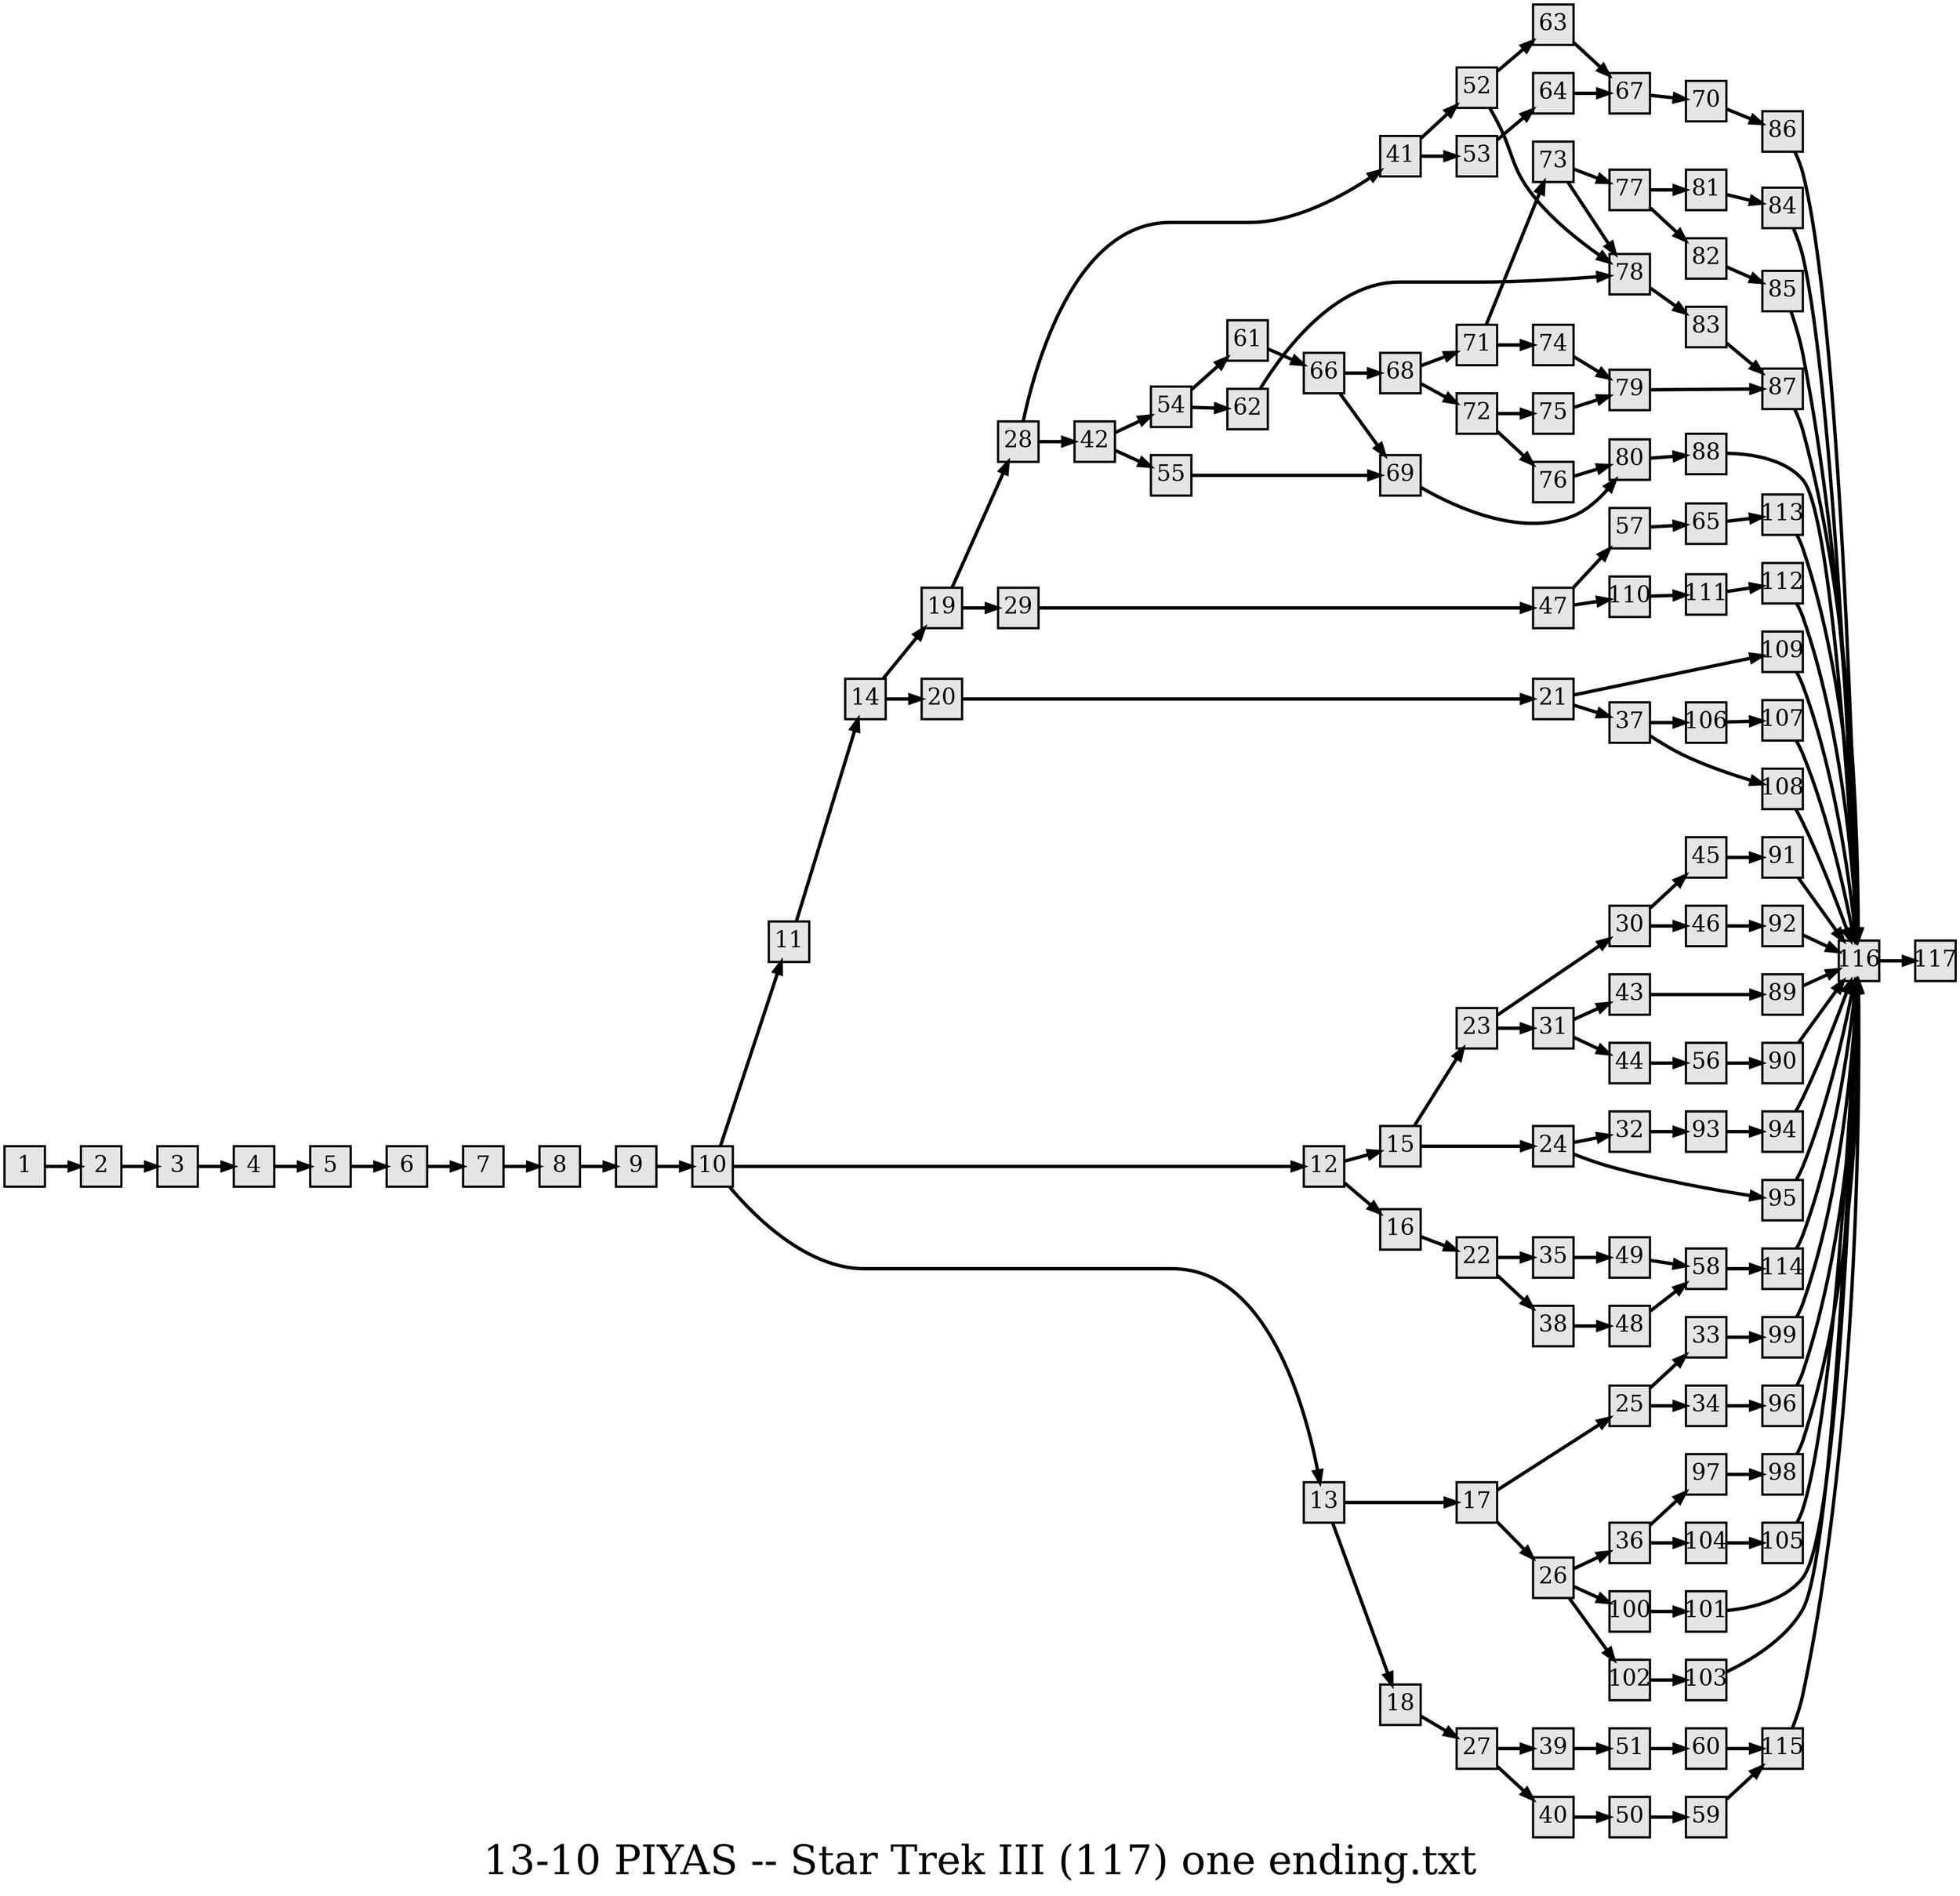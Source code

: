 digraph g{
  graph [ label="13-10 PIYAS -- Star Trek III (117) one ending.txt" rankdir=LR, ordering=out, fontsize=36, nodesep="0.35", ranksep="0.45"];
  node  [shape=rect, penwidth=2, fontsize=20, style=filled, fillcolor=grey90, margin="0,0", labelfloat=true, regular=true, fixedsize=true];
  edge  [labelfloat=true, penwidth=3, fontsize=12];
  1 -> 2;
  2 -> 3;
  3 -> 4;
  4 -> 5;
  5 -> 6;
  6 -> 7;
  7 -> 8;
  8 -> 9;
  9 -> 10;
  10 -> 11;
  10 -> 12;
  10 -> 13;
  11 -> 14;
  12 -> 15;
  12 -> 16;
  13 -> 17;
  13 -> 18;
  14 -> 19;
  14 -> 20;
  15 -> 23;
  15 -> 24;
  16 -> 22;
  17 -> 25;
  17 -> 26;
  18 -> 27;
  19 -> 28;
  19 -> 29;
  20 -> 21;
  21 -> 109;
  21 -> 37;
  22 -> 35;
  22 -> 38;
  23 -> 30;
  23 -> 31;
  24 -> 32;
  24 -> 95;
  25 -> 33;
  25 -> 34;
  26 -> 36;
  26 -> 100;
  26 -> 102;
  27 -> 39;
  27 -> 40;
  28 -> 41;
  28 -> 42;
  29 -> 47;
  30 -> 45;
  30 -> 46;
  31 -> 43;
  31 -> 44;
  32 -> 93;
  33 -> 99;
  34 -> 96;
  35 -> 49;
  36 -> 97;
  36 -> 104;
  37 -> 106;
  37 -> 108;
  38 -> 48;
  39 -> 51;
  40 -> 50;
  41 -> 52;
  41 -> 53;
  42 -> 54;
  42 -> 55;
  43 -> 89;
  44 -> 56;
  45 -> 91;
  46 -> 92;
  47 -> 57;
  47 -> 110;
  48 -> 58;
  49 -> 58;
  50 -> 59;
  51 -> 60;
  52 -> 63;
  52 -> 78;
  53 -> 64;
  54 -> 61;
  54 -> 62;
  55 -> 69;
  56 -> 90;
  57 -> 65;
  58 -> 114;
  59 -> 115;
  60 -> 115;
  61 -> 66;
  62 -> 78;
  63 -> 67;
  64 -> 67;
  65 -> 113;
  66 -> 68;
  66 -> 69;
  67 -> 70;
  68 -> 71;
  68 -> 72;
  69 -> 80;
  70 -> 86;
  71 -> 73;
  71 -> 74;
  72 -> 75;
  72 -> 76;
  73 -> 77;
  73 -> 78;
  74 -> 79;
  75 -> 79;
  76 -> 80;
  77 -> 81;
  77 -> 82;
  78 -> 83;
  79 -> 87;
  80 -> 88;
  81 -> 84;
  82 -> 85;
  83 -> 87;
  84 -> 116;
  85 -> 116;
  86 -> 116;
  87 -> 116;
  88 -> 116;
  89 -> 116;
  90 -> 116;
  91 -> 116;
  92 -> 116;
  93 -> 94;
  94 -> 116;
  95 -> 116;
  96 -> 116;
  97 -> 98;
  98 -> 116;
  99 -> 116;
  100 -> 101;
  101 -> 116;
  102 -> 103;
  103 -> 116;
  104 -> 105;
  105 -> 116;
  106 -> 107;
  107 -> 116;
  108 -> 116;
  109 -> 116;
  110 -> 111;
  111 -> 112;
  112 -> 116;
  113 -> 116;
  114 -> 116;
  115 -> 116;
  116 -> 117;
}

